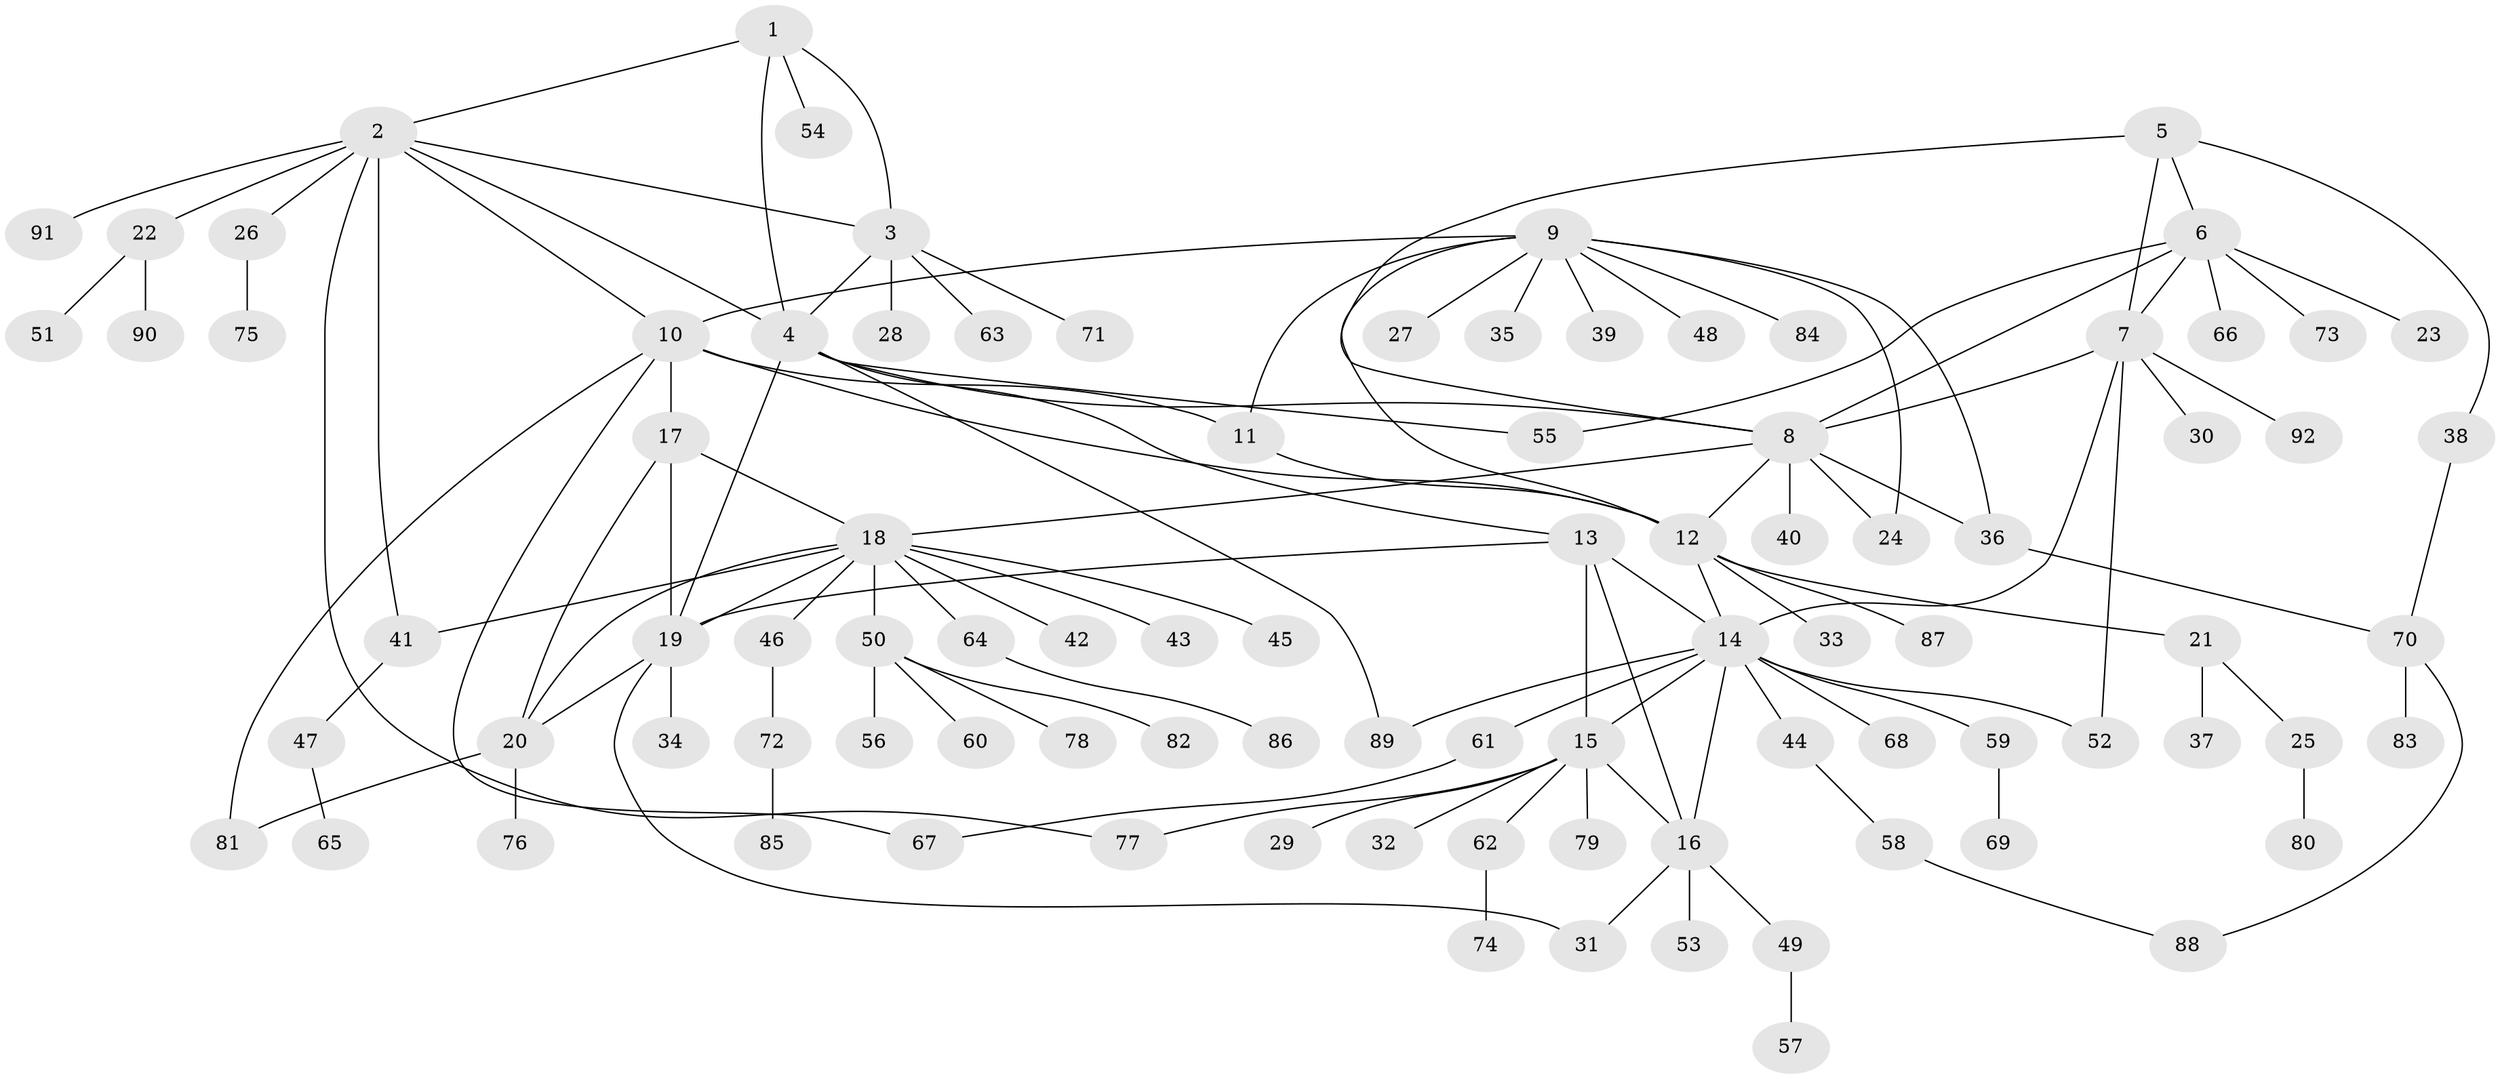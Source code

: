 // Generated by graph-tools (version 1.1) at 2025/50/03/09/25 03:50:28]
// undirected, 92 vertices, 124 edges
graph export_dot {
graph [start="1"]
  node [color=gray90,style=filled];
  1;
  2;
  3;
  4;
  5;
  6;
  7;
  8;
  9;
  10;
  11;
  12;
  13;
  14;
  15;
  16;
  17;
  18;
  19;
  20;
  21;
  22;
  23;
  24;
  25;
  26;
  27;
  28;
  29;
  30;
  31;
  32;
  33;
  34;
  35;
  36;
  37;
  38;
  39;
  40;
  41;
  42;
  43;
  44;
  45;
  46;
  47;
  48;
  49;
  50;
  51;
  52;
  53;
  54;
  55;
  56;
  57;
  58;
  59;
  60;
  61;
  62;
  63;
  64;
  65;
  66;
  67;
  68;
  69;
  70;
  71;
  72;
  73;
  74;
  75;
  76;
  77;
  78;
  79;
  80;
  81;
  82;
  83;
  84;
  85;
  86;
  87;
  88;
  89;
  90;
  91;
  92;
  1 -- 2;
  1 -- 3;
  1 -- 4;
  1 -- 54;
  2 -- 3;
  2 -- 4;
  2 -- 10;
  2 -- 22;
  2 -- 26;
  2 -- 41;
  2 -- 77;
  2 -- 91;
  3 -- 4;
  3 -- 28;
  3 -- 63;
  3 -- 71;
  4 -- 8;
  4 -- 13;
  4 -- 19;
  4 -- 55;
  4 -- 89;
  5 -- 6;
  5 -- 7;
  5 -- 8;
  5 -- 38;
  6 -- 7;
  6 -- 8;
  6 -- 23;
  6 -- 55;
  6 -- 66;
  6 -- 73;
  7 -- 8;
  7 -- 14;
  7 -- 30;
  7 -- 52;
  7 -- 92;
  8 -- 12;
  8 -- 18;
  8 -- 24;
  8 -- 36;
  8 -- 40;
  9 -- 10;
  9 -- 11;
  9 -- 12;
  9 -- 24;
  9 -- 27;
  9 -- 35;
  9 -- 36;
  9 -- 39;
  9 -- 48;
  9 -- 84;
  10 -- 11;
  10 -- 12;
  10 -- 17;
  10 -- 67;
  10 -- 81;
  11 -- 12;
  12 -- 14;
  12 -- 21;
  12 -- 33;
  12 -- 87;
  13 -- 14;
  13 -- 15;
  13 -- 16;
  13 -- 19;
  14 -- 15;
  14 -- 16;
  14 -- 44;
  14 -- 52;
  14 -- 59;
  14 -- 61;
  14 -- 68;
  14 -- 89;
  15 -- 16;
  15 -- 29;
  15 -- 32;
  15 -- 62;
  15 -- 77;
  15 -- 79;
  16 -- 31;
  16 -- 49;
  16 -- 53;
  17 -- 18;
  17 -- 19;
  17 -- 20;
  18 -- 19;
  18 -- 20;
  18 -- 41;
  18 -- 42;
  18 -- 43;
  18 -- 45;
  18 -- 46;
  18 -- 50;
  18 -- 64;
  19 -- 20;
  19 -- 31;
  19 -- 34;
  20 -- 76;
  20 -- 81;
  21 -- 25;
  21 -- 37;
  22 -- 51;
  22 -- 90;
  25 -- 80;
  26 -- 75;
  36 -- 70;
  38 -- 70;
  41 -- 47;
  44 -- 58;
  46 -- 72;
  47 -- 65;
  49 -- 57;
  50 -- 56;
  50 -- 60;
  50 -- 78;
  50 -- 82;
  58 -- 88;
  59 -- 69;
  61 -- 67;
  62 -- 74;
  64 -- 86;
  70 -- 83;
  70 -- 88;
  72 -- 85;
}

